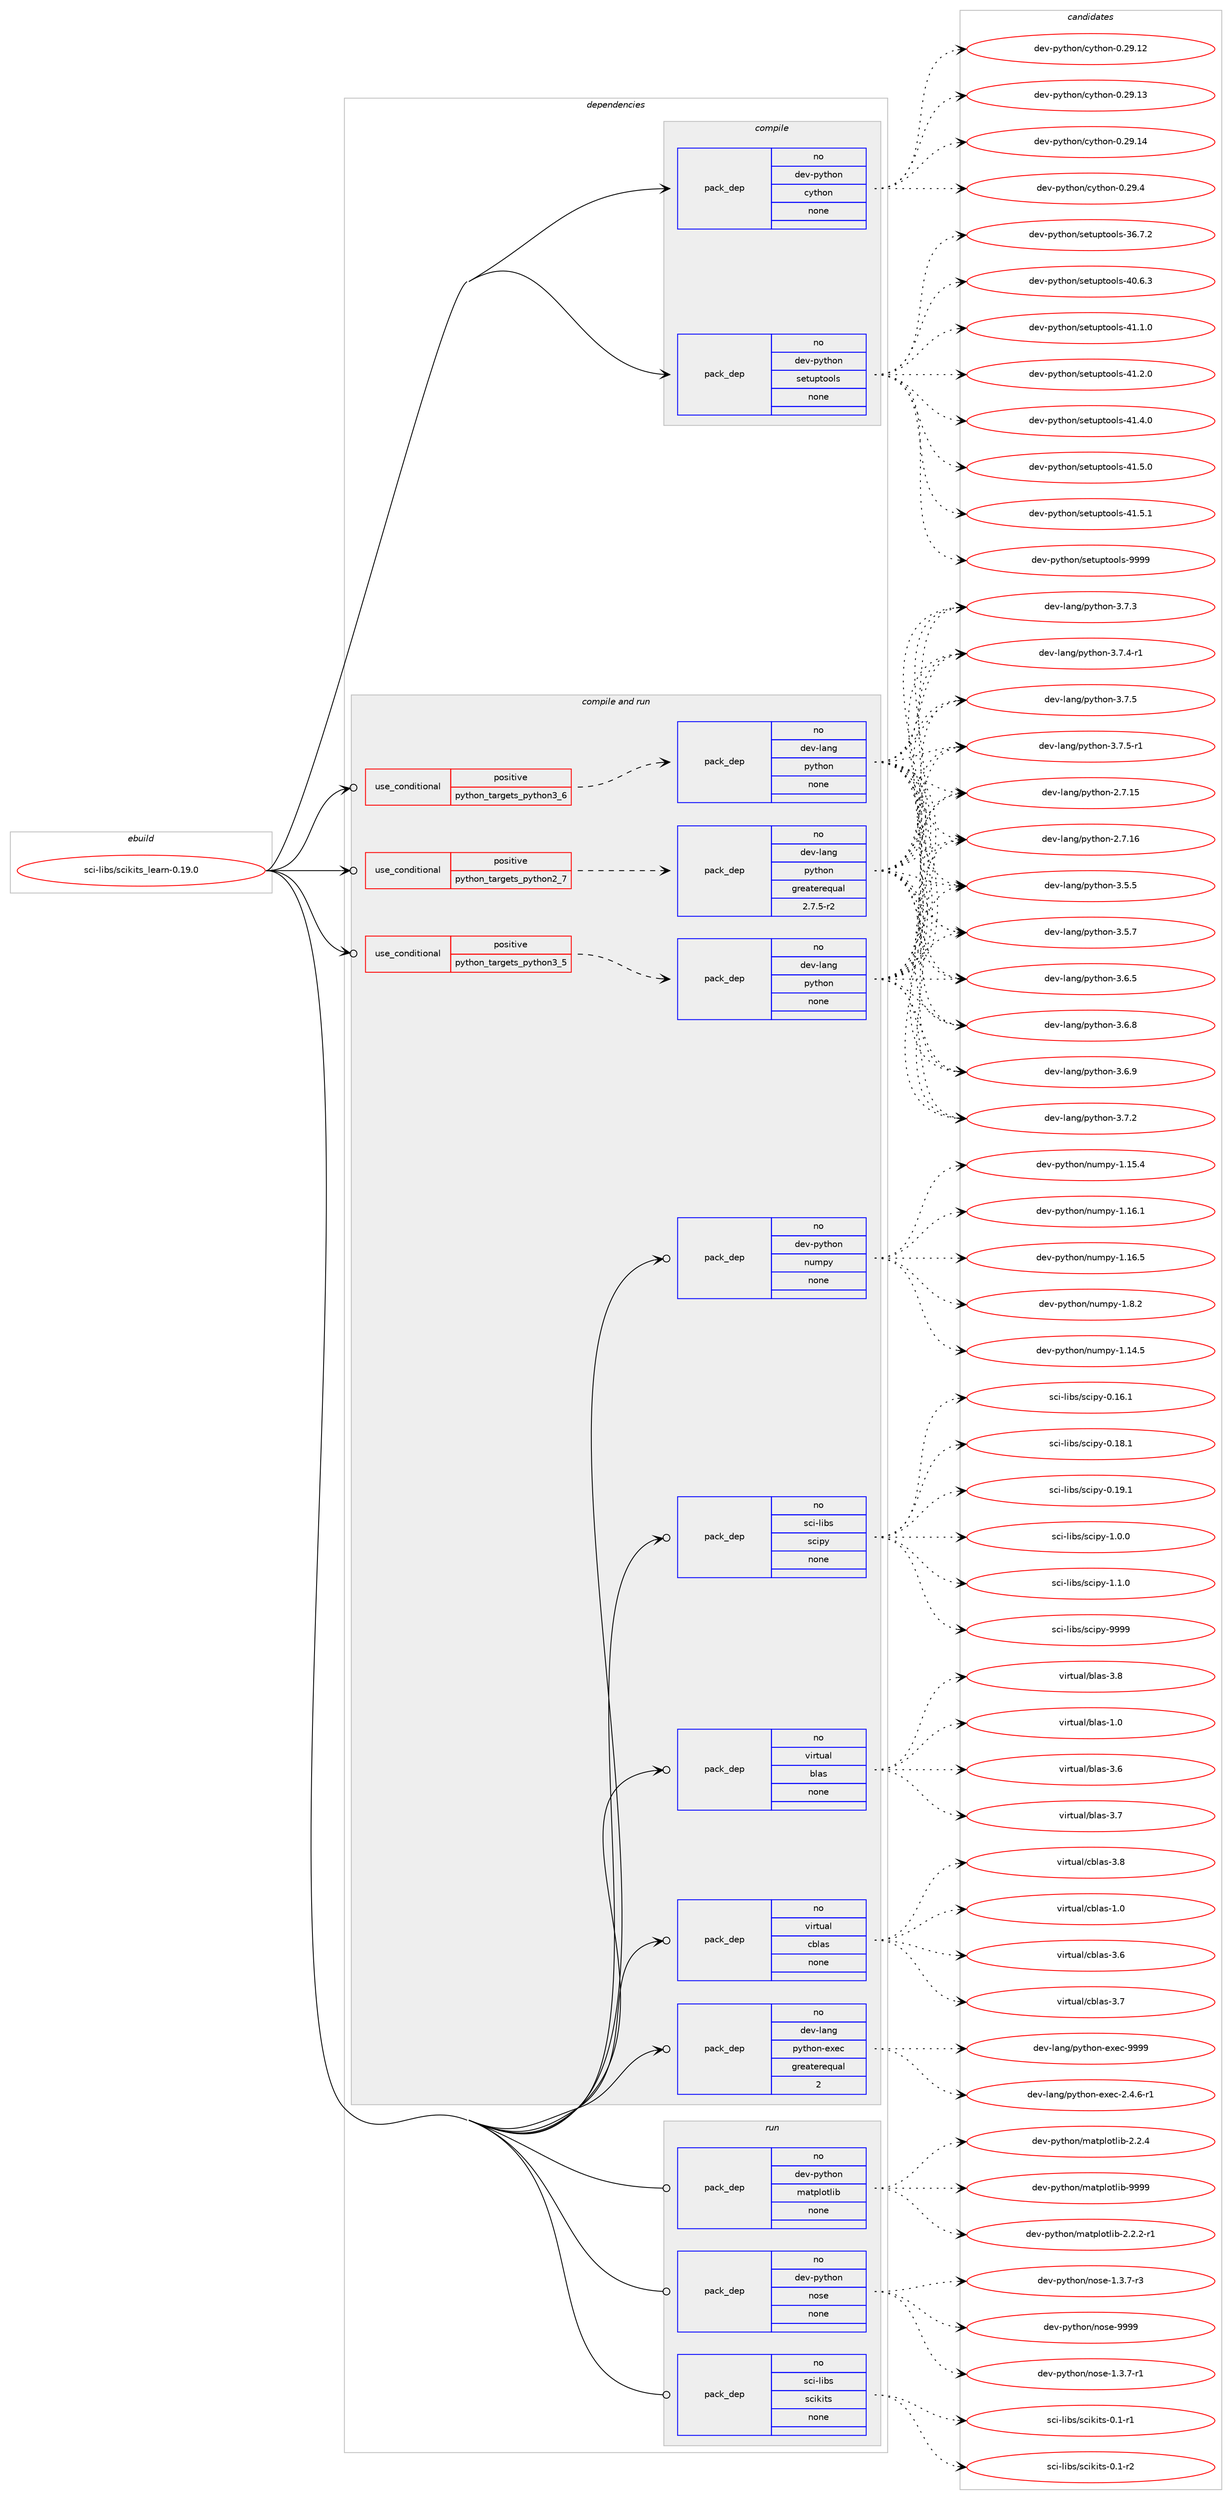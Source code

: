 digraph prolog {

# *************
# Graph options
# *************

newrank=true;
concentrate=true;
compound=true;
graph [rankdir=LR,fontname=Helvetica,fontsize=10,ranksep=1.5];#, ranksep=2.5, nodesep=0.2];
edge  [arrowhead=vee];
node  [fontname=Helvetica,fontsize=10];

# **********
# The ebuild
# **********

subgraph cluster_leftcol {
color=gray;
rank=same;
label=<<i>ebuild</i>>;
id [label="sci-libs/scikits_learn-0.19.0", color=red, width=4, href="../sci-libs/scikits_learn-0.19.0.svg"];
}

# ****************
# The dependencies
# ****************

subgraph cluster_midcol {
color=gray;
label=<<i>dependencies</i>>;
subgraph cluster_compile {
fillcolor="#eeeeee";
style=filled;
label=<<i>compile</i>>;
subgraph pack635631 {
dependency859527 [label=<<TABLE BORDER="0" CELLBORDER="1" CELLSPACING="0" CELLPADDING="4" WIDTH="220"><TR><TD ROWSPAN="6" CELLPADDING="30">pack_dep</TD></TR><TR><TD WIDTH="110">no</TD></TR><TR><TD>dev-python</TD></TR><TR><TD>cython</TD></TR><TR><TD>none</TD></TR><TR><TD></TD></TR></TABLE>>, shape=none, color=blue];
}
id:e -> dependency859527:w [weight=20,style="solid",arrowhead="vee"];
subgraph pack635632 {
dependency859528 [label=<<TABLE BORDER="0" CELLBORDER="1" CELLSPACING="0" CELLPADDING="4" WIDTH="220"><TR><TD ROWSPAN="6" CELLPADDING="30">pack_dep</TD></TR><TR><TD WIDTH="110">no</TD></TR><TR><TD>dev-python</TD></TR><TR><TD>setuptools</TD></TR><TR><TD>none</TD></TR><TR><TD></TD></TR></TABLE>>, shape=none, color=blue];
}
id:e -> dependency859528:w [weight=20,style="solid",arrowhead="vee"];
}
subgraph cluster_compileandrun {
fillcolor="#eeeeee";
style=filled;
label=<<i>compile and run</i>>;
subgraph cond208707 {
dependency859529 [label=<<TABLE BORDER="0" CELLBORDER="1" CELLSPACING="0" CELLPADDING="4"><TR><TD ROWSPAN="3" CELLPADDING="10">use_conditional</TD></TR><TR><TD>positive</TD></TR><TR><TD>python_targets_python2_7</TD></TR></TABLE>>, shape=none, color=red];
subgraph pack635633 {
dependency859530 [label=<<TABLE BORDER="0" CELLBORDER="1" CELLSPACING="0" CELLPADDING="4" WIDTH="220"><TR><TD ROWSPAN="6" CELLPADDING="30">pack_dep</TD></TR><TR><TD WIDTH="110">no</TD></TR><TR><TD>dev-lang</TD></TR><TR><TD>python</TD></TR><TR><TD>greaterequal</TD></TR><TR><TD>2.7.5-r2</TD></TR></TABLE>>, shape=none, color=blue];
}
dependency859529:e -> dependency859530:w [weight=20,style="dashed",arrowhead="vee"];
}
id:e -> dependency859529:w [weight=20,style="solid",arrowhead="odotvee"];
subgraph cond208708 {
dependency859531 [label=<<TABLE BORDER="0" CELLBORDER="1" CELLSPACING="0" CELLPADDING="4"><TR><TD ROWSPAN="3" CELLPADDING="10">use_conditional</TD></TR><TR><TD>positive</TD></TR><TR><TD>python_targets_python3_5</TD></TR></TABLE>>, shape=none, color=red];
subgraph pack635634 {
dependency859532 [label=<<TABLE BORDER="0" CELLBORDER="1" CELLSPACING="0" CELLPADDING="4" WIDTH="220"><TR><TD ROWSPAN="6" CELLPADDING="30">pack_dep</TD></TR><TR><TD WIDTH="110">no</TD></TR><TR><TD>dev-lang</TD></TR><TR><TD>python</TD></TR><TR><TD>none</TD></TR><TR><TD></TD></TR></TABLE>>, shape=none, color=blue];
}
dependency859531:e -> dependency859532:w [weight=20,style="dashed",arrowhead="vee"];
}
id:e -> dependency859531:w [weight=20,style="solid",arrowhead="odotvee"];
subgraph cond208709 {
dependency859533 [label=<<TABLE BORDER="0" CELLBORDER="1" CELLSPACING="0" CELLPADDING="4"><TR><TD ROWSPAN="3" CELLPADDING="10">use_conditional</TD></TR><TR><TD>positive</TD></TR><TR><TD>python_targets_python3_6</TD></TR></TABLE>>, shape=none, color=red];
subgraph pack635635 {
dependency859534 [label=<<TABLE BORDER="0" CELLBORDER="1" CELLSPACING="0" CELLPADDING="4" WIDTH="220"><TR><TD ROWSPAN="6" CELLPADDING="30">pack_dep</TD></TR><TR><TD WIDTH="110">no</TD></TR><TR><TD>dev-lang</TD></TR><TR><TD>python</TD></TR><TR><TD>none</TD></TR><TR><TD></TD></TR></TABLE>>, shape=none, color=blue];
}
dependency859533:e -> dependency859534:w [weight=20,style="dashed",arrowhead="vee"];
}
id:e -> dependency859533:w [weight=20,style="solid",arrowhead="odotvee"];
subgraph pack635636 {
dependency859535 [label=<<TABLE BORDER="0" CELLBORDER="1" CELLSPACING="0" CELLPADDING="4" WIDTH="220"><TR><TD ROWSPAN="6" CELLPADDING="30">pack_dep</TD></TR><TR><TD WIDTH="110">no</TD></TR><TR><TD>dev-lang</TD></TR><TR><TD>python-exec</TD></TR><TR><TD>greaterequal</TD></TR><TR><TD>2</TD></TR></TABLE>>, shape=none, color=blue];
}
id:e -> dependency859535:w [weight=20,style="solid",arrowhead="odotvee"];
subgraph pack635637 {
dependency859536 [label=<<TABLE BORDER="0" CELLBORDER="1" CELLSPACING="0" CELLPADDING="4" WIDTH="220"><TR><TD ROWSPAN="6" CELLPADDING="30">pack_dep</TD></TR><TR><TD WIDTH="110">no</TD></TR><TR><TD>dev-python</TD></TR><TR><TD>numpy</TD></TR><TR><TD>none</TD></TR><TR><TD></TD></TR></TABLE>>, shape=none, color=blue];
}
id:e -> dependency859536:w [weight=20,style="solid",arrowhead="odotvee"];
subgraph pack635638 {
dependency859537 [label=<<TABLE BORDER="0" CELLBORDER="1" CELLSPACING="0" CELLPADDING="4" WIDTH="220"><TR><TD ROWSPAN="6" CELLPADDING="30">pack_dep</TD></TR><TR><TD WIDTH="110">no</TD></TR><TR><TD>sci-libs</TD></TR><TR><TD>scipy</TD></TR><TR><TD>none</TD></TR><TR><TD></TD></TR></TABLE>>, shape=none, color=blue];
}
id:e -> dependency859537:w [weight=20,style="solid",arrowhead="odotvee"];
subgraph pack635639 {
dependency859538 [label=<<TABLE BORDER="0" CELLBORDER="1" CELLSPACING="0" CELLPADDING="4" WIDTH="220"><TR><TD ROWSPAN="6" CELLPADDING="30">pack_dep</TD></TR><TR><TD WIDTH="110">no</TD></TR><TR><TD>virtual</TD></TR><TR><TD>blas</TD></TR><TR><TD>none</TD></TR><TR><TD></TD></TR></TABLE>>, shape=none, color=blue];
}
id:e -> dependency859538:w [weight=20,style="solid",arrowhead="odotvee"];
subgraph pack635640 {
dependency859539 [label=<<TABLE BORDER="0" CELLBORDER="1" CELLSPACING="0" CELLPADDING="4" WIDTH="220"><TR><TD ROWSPAN="6" CELLPADDING="30">pack_dep</TD></TR><TR><TD WIDTH="110">no</TD></TR><TR><TD>virtual</TD></TR><TR><TD>cblas</TD></TR><TR><TD>none</TD></TR><TR><TD></TD></TR></TABLE>>, shape=none, color=blue];
}
id:e -> dependency859539:w [weight=20,style="solid",arrowhead="odotvee"];
}
subgraph cluster_run {
fillcolor="#eeeeee";
style=filled;
label=<<i>run</i>>;
subgraph pack635641 {
dependency859540 [label=<<TABLE BORDER="0" CELLBORDER="1" CELLSPACING="0" CELLPADDING="4" WIDTH="220"><TR><TD ROWSPAN="6" CELLPADDING="30">pack_dep</TD></TR><TR><TD WIDTH="110">no</TD></TR><TR><TD>dev-python</TD></TR><TR><TD>matplotlib</TD></TR><TR><TD>none</TD></TR><TR><TD></TD></TR></TABLE>>, shape=none, color=blue];
}
id:e -> dependency859540:w [weight=20,style="solid",arrowhead="odot"];
subgraph pack635642 {
dependency859541 [label=<<TABLE BORDER="0" CELLBORDER="1" CELLSPACING="0" CELLPADDING="4" WIDTH="220"><TR><TD ROWSPAN="6" CELLPADDING="30">pack_dep</TD></TR><TR><TD WIDTH="110">no</TD></TR><TR><TD>dev-python</TD></TR><TR><TD>nose</TD></TR><TR><TD>none</TD></TR><TR><TD></TD></TR></TABLE>>, shape=none, color=blue];
}
id:e -> dependency859541:w [weight=20,style="solid",arrowhead="odot"];
subgraph pack635643 {
dependency859542 [label=<<TABLE BORDER="0" CELLBORDER="1" CELLSPACING="0" CELLPADDING="4" WIDTH="220"><TR><TD ROWSPAN="6" CELLPADDING="30">pack_dep</TD></TR><TR><TD WIDTH="110">no</TD></TR><TR><TD>sci-libs</TD></TR><TR><TD>scikits</TD></TR><TR><TD>none</TD></TR><TR><TD></TD></TR></TABLE>>, shape=none, color=blue];
}
id:e -> dependency859542:w [weight=20,style="solid",arrowhead="odot"];
}
}

# **************
# The candidates
# **************

subgraph cluster_choices {
rank=same;
color=gray;
label=<<i>candidates</i>>;

subgraph choice635631 {
color=black;
nodesep=1;
choice1001011184511212111610411111047991211161041111104548465057464950 [label="dev-python/cython-0.29.12", color=red, width=4,href="../dev-python/cython-0.29.12.svg"];
choice1001011184511212111610411111047991211161041111104548465057464951 [label="dev-python/cython-0.29.13", color=red, width=4,href="../dev-python/cython-0.29.13.svg"];
choice1001011184511212111610411111047991211161041111104548465057464952 [label="dev-python/cython-0.29.14", color=red, width=4,href="../dev-python/cython-0.29.14.svg"];
choice10010111845112121116104111110479912111610411111045484650574652 [label="dev-python/cython-0.29.4", color=red, width=4,href="../dev-python/cython-0.29.4.svg"];
dependency859527:e -> choice1001011184511212111610411111047991211161041111104548465057464950:w [style=dotted,weight="100"];
dependency859527:e -> choice1001011184511212111610411111047991211161041111104548465057464951:w [style=dotted,weight="100"];
dependency859527:e -> choice1001011184511212111610411111047991211161041111104548465057464952:w [style=dotted,weight="100"];
dependency859527:e -> choice10010111845112121116104111110479912111610411111045484650574652:w [style=dotted,weight="100"];
}
subgraph choice635632 {
color=black;
nodesep=1;
choice100101118451121211161041111104711510111611711211611111110811545515446554650 [label="dev-python/setuptools-36.7.2", color=red, width=4,href="../dev-python/setuptools-36.7.2.svg"];
choice100101118451121211161041111104711510111611711211611111110811545524846544651 [label="dev-python/setuptools-40.6.3", color=red, width=4,href="../dev-python/setuptools-40.6.3.svg"];
choice100101118451121211161041111104711510111611711211611111110811545524946494648 [label="dev-python/setuptools-41.1.0", color=red, width=4,href="../dev-python/setuptools-41.1.0.svg"];
choice100101118451121211161041111104711510111611711211611111110811545524946504648 [label="dev-python/setuptools-41.2.0", color=red, width=4,href="../dev-python/setuptools-41.2.0.svg"];
choice100101118451121211161041111104711510111611711211611111110811545524946524648 [label="dev-python/setuptools-41.4.0", color=red, width=4,href="../dev-python/setuptools-41.4.0.svg"];
choice100101118451121211161041111104711510111611711211611111110811545524946534648 [label="dev-python/setuptools-41.5.0", color=red, width=4,href="../dev-python/setuptools-41.5.0.svg"];
choice100101118451121211161041111104711510111611711211611111110811545524946534649 [label="dev-python/setuptools-41.5.1", color=red, width=4,href="../dev-python/setuptools-41.5.1.svg"];
choice10010111845112121116104111110471151011161171121161111111081154557575757 [label="dev-python/setuptools-9999", color=red, width=4,href="../dev-python/setuptools-9999.svg"];
dependency859528:e -> choice100101118451121211161041111104711510111611711211611111110811545515446554650:w [style=dotted,weight="100"];
dependency859528:e -> choice100101118451121211161041111104711510111611711211611111110811545524846544651:w [style=dotted,weight="100"];
dependency859528:e -> choice100101118451121211161041111104711510111611711211611111110811545524946494648:w [style=dotted,weight="100"];
dependency859528:e -> choice100101118451121211161041111104711510111611711211611111110811545524946504648:w [style=dotted,weight="100"];
dependency859528:e -> choice100101118451121211161041111104711510111611711211611111110811545524946524648:w [style=dotted,weight="100"];
dependency859528:e -> choice100101118451121211161041111104711510111611711211611111110811545524946534648:w [style=dotted,weight="100"];
dependency859528:e -> choice100101118451121211161041111104711510111611711211611111110811545524946534649:w [style=dotted,weight="100"];
dependency859528:e -> choice10010111845112121116104111110471151011161171121161111111081154557575757:w [style=dotted,weight="100"];
}
subgraph choice635633 {
color=black;
nodesep=1;
choice10010111845108971101034711212111610411111045504655464953 [label="dev-lang/python-2.7.15", color=red, width=4,href="../dev-lang/python-2.7.15.svg"];
choice10010111845108971101034711212111610411111045504655464954 [label="dev-lang/python-2.7.16", color=red, width=4,href="../dev-lang/python-2.7.16.svg"];
choice100101118451089711010347112121116104111110455146534653 [label="dev-lang/python-3.5.5", color=red, width=4,href="../dev-lang/python-3.5.5.svg"];
choice100101118451089711010347112121116104111110455146534655 [label="dev-lang/python-3.5.7", color=red, width=4,href="../dev-lang/python-3.5.7.svg"];
choice100101118451089711010347112121116104111110455146544653 [label="dev-lang/python-3.6.5", color=red, width=4,href="../dev-lang/python-3.6.5.svg"];
choice100101118451089711010347112121116104111110455146544656 [label="dev-lang/python-3.6.8", color=red, width=4,href="../dev-lang/python-3.6.8.svg"];
choice100101118451089711010347112121116104111110455146544657 [label="dev-lang/python-3.6.9", color=red, width=4,href="../dev-lang/python-3.6.9.svg"];
choice100101118451089711010347112121116104111110455146554650 [label="dev-lang/python-3.7.2", color=red, width=4,href="../dev-lang/python-3.7.2.svg"];
choice100101118451089711010347112121116104111110455146554651 [label="dev-lang/python-3.7.3", color=red, width=4,href="../dev-lang/python-3.7.3.svg"];
choice1001011184510897110103471121211161041111104551465546524511449 [label="dev-lang/python-3.7.4-r1", color=red, width=4,href="../dev-lang/python-3.7.4-r1.svg"];
choice100101118451089711010347112121116104111110455146554653 [label="dev-lang/python-3.7.5", color=red, width=4,href="../dev-lang/python-3.7.5.svg"];
choice1001011184510897110103471121211161041111104551465546534511449 [label="dev-lang/python-3.7.5-r1", color=red, width=4,href="../dev-lang/python-3.7.5-r1.svg"];
dependency859530:e -> choice10010111845108971101034711212111610411111045504655464953:w [style=dotted,weight="100"];
dependency859530:e -> choice10010111845108971101034711212111610411111045504655464954:w [style=dotted,weight="100"];
dependency859530:e -> choice100101118451089711010347112121116104111110455146534653:w [style=dotted,weight="100"];
dependency859530:e -> choice100101118451089711010347112121116104111110455146534655:w [style=dotted,weight="100"];
dependency859530:e -> choice100101118451089711010347112121116104111110455146544653:w [style=dotted,weight="100"];
dependency859530:e -> choice100101118451089711010347112121116104111110455146544656:w [style=dotted,weight="100"];
dependency859530:e -> choice100101118451089711010347112121116104111110455146544657:w [style=dotted,weight="100"];
dependency859530:e -> choice100101118451089711010347112121116104111110455146554650:w [style=dotted,weight="100"];
dependency859530:e -> choice100101118451089711010347112121116104111110455146554651:w [style=dotted,weight="100"];
dependency859530:e -> choice1001011184510897110103471121211161041111104551465546524511449:w [style=dotted,weight="100"];
dependency859530:e -> choice100101118451089711010347112121116104111110455146554653:w [style=dotted,weight="100"];
dependency859530:e -> choice1001011184510897110103471121211161041111104551465546534511449:w [style=dotted,weight="100"];
}
subgraph choice635634 {
color=black;
nodesep=1;
choice10010111845108971101034711212111610411111045504655464953 [label="dev-lang/python-2.7.15", color=red, width=4,href="../dev-lang/python-2.7.15.svg"];
choice10010111845108971101034711212111610411111045504655464954 [label="dev-lang/python-2.7.16", color=red, width=4,href="../dev-lang/python-2.7.16.svg"];
choice100101118451089711010347112121116104111110455146534653 [label="dev-lang/python-3.5.5", color=red, width=4,href="../dev-lang/python-3.5.5.svg"];
choice100101118451089711010347112121116104111110455146534655 [label="dev-lang/python-3.5.7", color=red, width=4,href="../dev-lang/python-3.5.7.svg"];
choice100101118451089711010347112121116104111110455146544653 [label="dev-lang/python-3.6.5", color=red, width=4,href="../dev-lang/python-3.6.5.svg"];
choice100101118451089711010347112121116104111110455146544656 [label="dev-lang/python-3.6.8", color=red, width=4,href="../dev-lang/python-3.6.8.svg"];
choice100101118451089711010347112121116104111110455146544657 [label="dev-lang/python-3.6.9", color=red, width=4,href="../dev-lang/python-3.6.9.svg"];
choice100101118451089711010347112121116104111110455146554650 [label="dev-lang/python-3.7.2", color=red, width=4,href="../dev-lang/python-3.7.2.svg"];
choice100101118451089711010347112121116104111110455146554651 [label="dev-lang/python-3.7.3", color=red, width=4,href="../dev-lang/python-3.7.3.svg"];
choice1001011184510897110103471121211161041111104551465546524511449 [label="dev-lang/python-3.7.4-r1", color=red, width=4,href="../dev-lang/python-3.7.4-r1.svg"];
choice100101118451089711010347112121116104111110455146554653 [label="dev-lang/python-3.7.5", color=red, width=4,href="../dev-lang/python-3.7.5.svg"];
choice1001011184510897110103471121211161041111104551465546534511449 [label="dev-lang/python-3.7.5-r1", color=red, width=4,href="../dev-lang/python-3.7.5-r1.svg"];
dependency859532:e -> choice10010111845108971101034711212111610411111045504655464953:w [style=dotted,weight="100"];
dependency859532:e -> choice10010111845108971101034711212111610411111045504655464954:w [style=dotted,weight="100"];
dependency859532:e -> choice100101118451089711010347112121116104111110455146534653:w [style=dotted,weight="100"];
dependency859532:e -> choice100101118451089711010347112121116104111110455146534655:w [style=dotted,weight="100"];
dependency859532:e -> choice100101118451089711010347112121116104111110455146544653:w [style=dotted,weight="100"];
dependency859532:e -> choice100101118451089711010347112121116104111110455146544656:w [style=dotted,weight="100"];
dependency859532:e -> choice100101118451089711010347112121116104111110455146544657:w [style=dotted,weight="100"];
dependency859532:e -> choice100101118451089711010347112121116104111110455146554650:w [style=dotted,weight="100"];
dependency859532:e -> choice100101118451089711010347112121116104111110455146554651:w [style=dotted,weight="100"];
dependency859532:e -> choice1001011184510897110103471121211161041111104551465546524511449:w [style=dotted,weight="100"];
dependency859532:e -> choice100101118451089711010347112121116104111110455146554653:w [style=dotted,weight="100"];
dependency859532:e -> choice1001011184510897110103471121211161041111104551465546534511449:w [style=dotted,weight="100"];
}
subgraph choice635635 {
color=black;
nodesep=1;
choice10010111845108971101034711212111610411111045504655464953 [label="dev-lang/python-2.7.15", color=red, width=4,href="../dev-lang/python-2.7.15.svg"];
choice10010111845108971101034711212111610411111045504655464954 [label="dev-lang/python-2.7.16", color=red, width=4,href="../dev-lang/python-2.7.16.svg"];
choice100101118451089711010347112121116104111110455146534653 [label="dev-lang/python-3.5.5", color=red, width=4,href="../dev-lang/python-3.5.5.svg"];
choice100101118451089711010347112121116104111110455146534655 [label="dev-lang/python-3.5.7", color=red, width=4,href="../dev-lang/python-3.5.7.svg"];
choice100101118451089711010347112121116104111110455146544653 [label="dev-lang/python-3.6.5", color=red, width=4,href="../dev-lang/python-3.6.5.svg"];
choice100101118451089711010347112121116104111110455146544656 [label="dev-lang/python-3.6.8", color=red, width=4,href="../dev-lang/python-3.6.8.svg"];
choice100101118451089711010347112121116104111110455146544657 [label="dev-lang/python-3.6.9", color=red, width=4,href="../dev-lang/python-3.6.9.svg"];
choice100101118451089711010347112121116104111110455146554650 [label="dev-lang/python-3.7.2", color=red, width=4,href="../dev-lang/python-3.7.2.svg"];
choice100101118451089711010347112121116104111110455146554651 [label="dev-lang/python-3.7.3", color=red, width=4,href="../dev-lang/python-3.7.3.svg"];
choice1001011184510897110103471121211161041111104551465546524511449 [label="dev-lang/python-3.7.4-r1", color=red, width=4,href="../dev-lang/python-3.7.4-r1.svg"];
choice100101118451089711010347112121116104111110455146554653 [label="dev-lang/python-3.7.5", color=red, width=4,href="../dev-lang/python-3.7.5.svg"];
choice1001011184510897110103471121211161041111104551465546534511449 [label="dev-lang/python-3.7.5-r1", color=red, width=4,href="../dev-lang/python-3.7.5-r1.svg"];
dependency859534:e -> choice10010111845108971101034711212111610411111045504655464953:w [style=dotted,weight="100"];
dependency859534:e -> choice10010111845108971101034711212111610411111045504655464954:w [style=dotted,weight="100"];
dependency859534:e -> choice100101118451089711010347112121116104111110455146534653:w [style=dotted,weight="100"];
dependency859534:e -> choice100101118451089711010347112121116104111110455146534655:w [style=dotted,weight="100"];
dependency859534:e -> choice100101118451089711010347112121116104111110455146544653:w [style=dotted,weight="100"];
dependency859534:e -> choice100101118451089711010347112121116104111110455146544656:w [style=dotted,weight="100"];
dependency859534:e -> choice100101118451089711010347112121116104111110455146544657:w [style=dotted,weight="100"];
dependency859534:e -> choice100101118451089711010347112121116104111110455146554650:w [style=dotted,weight="100"];
dependency859534:e -> choice100101118451089711010347112121116104111110455146554651:w [style=dotted,weight="100"];
dependency859534:e -> choice1001011184510897110103471121211161041111104551465546524511449:w [style=dotted,weight="100"];
dependency859534:e -> choice100101118451089711010347112121116104111110455146554653:w [style=dotted,weight="100"];
dependency859534:e -> choice1001011184510897110103471121211161041111104551465546534511449:w [style=dotted,weight="100"];
}
subgraph choice635636 {
color=black;
nodesep=1;
choice10010111845108971101034711212111610411111045101120101994550465246544511449 [label="dev-lang/python-exec-2.4.6-r1", color=red, width=4,href="../dev-lang/python-exec-2.4.6-r1.svg"];
choice10010111845108971101034711212111610411111045101120101994557575757 [label="dev-lang/python-exec-9999", color=red, width=4,href="../dev-lang/python-exec-9999.svg"];
dependency859535:e -> choice10010111845108971101034711212111610411111045101120101994550465246544511449:w [style=dotted,weight="100"];
dependency859535:e -> choice10010111845108971101034711212111610411111045101120101994557575757:w [style=dotted,weight="100"];
}
subgraph choice635637 {
color=black;
nodesep=1;
choice100101118451121211161041111104711011710911212145494649524653 [label="dev-python/numpy-1.14.5", color=red, width=4,href="../dev-python/numpy-1.14.5.svg"];
choice100101118451121211161041111104711011710911212145494649534652 [label="dev-python/numpy-1.15.4", color=red, width=4,href="../dev-python/numpy-1.15.4.svg"];
choice100101118451121211161041111104711011710911212145494649544649 [label="dev-python/numpy-1.16.1", color=red, width=4,href="../dev-python/numpy-1.16.1.svg"];
choice100101118451121211161041111104711011710911212145494649544653 [label="dev-python/numpy-1.16.5", color=red, width=4,href="../dev-python/numpy-1.16.5.svg"];
choice1001011184511212111610411111047110117109112121454946564650 [label="dev-python/numpy-1.8.2", color=red, width=4,href="../dev-python/numpy-1.8.2.svg"];
dependency859536:e -> choice100101118451121211161041111104711011710911212145494649524653:w [style=dotted,weight="100"];
dependency859536:e -> choice100101118451121211161041111104711011710911212145494649534652:w [style=dotted,weight="100"];
dependency859536:e -> choice100101118451121211161041111104711011710911212145494649544649:w [style=dotted,weight="100"];
dependency859536:e -> choice100101118451121211161041111104711011710911212145494649544653:w [style=dotted,weight="100"];
dependency859536:e -> choice1001011184511212111610411111047110117109112121454946564650:w [style=dotted,weight="100"];
}
subgraph choice635638 {
color=black;
nodesep=1;
choice115991054510810598115471159910511212145484649544649 [label="sci-libs/scipy-0.16.1", color=red, width=4,href="../sci-libs/scipy-0.16.1.svg"];
choice115991054510810598115471159910511212145484649564649 [label="sci-libs/scipy-0.18.1", color=red, width=4,href="../sci-libs/scipy-0.18.1.svg"];
choice115991054510810598115471159910511212145484649574649 [label="sci-libs/scipy-0.19.1", color=red, width=4,href="../sci-libs/scipy-0.19.1.svg"];
choice1159910545108105981154711599105112121454946484648 [label="sci-libs/scipy-1.0.0", color=red, width=4,href="../sci-libs/scipy-1.0.0.svg"];
choice1159910545108105981154711599105112121454946494648 [label="sci-libs/scipy-1.1.0", color=red, width=4,href="../sci-libs/scipy-1.1.0.svg"];
choice11599105451081059811547115991051121214557575757 [label="sci-libs/scipy-9999", color=red, width=4,href="../sci-libs/scipy-9999.svg"];
dependency859537:e -> choice115991054510810598115471159910511212145484649544649:w [style=dotted,weight="100"];
dependency859537:e -> choice115991054510810598115471159910511212145484649564649:w [style=dotted,weight="100"];
dependency859537:e -> choice115991054510810598115471159910511212145484649574649:w [style=dotted,weight="100"];
dependency859537:e -> choice1159910545108105981154711599105112121454946484648:w [style=dotted,weight="100"];
dependency859537:e -> choice1159910545108105981154711599105112121454946494648:w [style=dotted,weight="100"];
dependency859537:e -> choice11599105451081059811547115991051121214557575757:w [style=dotted,weight="100"];
}
subgraph choice635639 {
color=black;
nodesep=1;
choice1181051141161179710847981089711545494648 [label="virtual/blas-1.0", color=red, width=4,href="../virtual/blas-1.0.svg"];
choice1181051141161179710847981089711545514654 [label="virtual/blas-3.6", color=red, width=4,href="../virtual/blas-3.6.svg"];
choice1181051141161179710847981089711545514655 [label="virtual/blas-3.7", color=red, width=4,href="../virtual/blas-3.7.svg"];
choice1181051141161179710847981089711545514656 [label="virtual/blas-3.8", color=red, width=4,href="../virtual/blas-3.8.svg"];
dependency859538:e -> choice1181051141161179710847981089711545494648:w [style=dotted,weight="100"];
dependency859538:e -> choice1181051141161179710847981089711545514654:w [style=dotted,weight="100"];
dependency859538:e -> choice1181051141161179710847981089711545514655:w [style=dotted,weight="100"];
dependency859538:e -> choice1181051141161179710847981089711545514656:w [style=dotted,weight="100"];
}
subgraph choice635640 {
color=black;
nodesep=1;
choice118105114116117971084799981089711545494648 [label="virtual/cblas-1.0", color=red, width=4,href="../virtual/cblas-1.0.svg"];
choice118105114116117971084799981089711545514654 [label="virtual/cblas-3.6", color=red, width=4,href="../virtual/cblas-3.6.svg"];
choice118105114116117971084799981089711545514655 [label="virtual/cblas-3.7", color=red, width=4,href="../virtual/cblas-3.7.svg"];
choice118105114116117971084799981089711545514656 [label="virtual/cblas-3.8", color=red, width=4,href="../virtual/cblas-3.8.svg"];
dependency859539:e -> choice118105114116117971084799981089711545494648:w [style=dotted,weight="100"];
dependency859539:e -> choice118105114116117971084799981089711545514654:w [style=dotted,weight="100"];
dependency859539:e -> choice118105114116117971084799981089711545514655:w [style=dotted,weight="100"];
dependency859539:e -> choice118105114116117971084799981089711545514656:w [style=dotted,weight="100"];
}
subgraph choice635641 {
color=black;
nodesep=1;
choice100101118451121211161041111104710997116112108111116108105984550465046504511449 [label="dev-python/matplotlib-2.2.2-r1", color=red, width=4,href="../dev-python/matplotlib-2.2.2-r1.svg"];
choice10010111845112121116104111110471099711611210811111610810598455046504652 [label="dev-python/matplotlib-2.2.4", color=red, width=4,href="../dev-python/matplotlib-2.2.4.svg"];
choice100101118451121211161041111104710997116112108111116108105984557575757 [label="dev-python/matplotlib-9999", color=red, width=4,href="../dev-python/matplotlib-9999.svg"];
dependency859540:e -> choice100101118451121211161041111104710997116112108111116108105984550465046504511449:w [style=dotted,weight="100"];
dependency859540:e -> choice10010111845112121116104111110471099711611210811111610810598455046504652:w [style=dotted,weight="100"];
dependency859540:e -> choice100101118451121211161041111104710997116112108111116108105984557575757:w [style=dotted,weight="100"];
}
subgraph choice635642 {
color=black;
nodesep=1;
choice10010111845112121116104111110471101111151014549465146554511449 [label="dev-python/nose-1.3.7-r1", color=red, width=4,href="../dev-python/nose-1.3.7-r1.svg"];
choice10010111845112121116104111110471101111151014549465146554511451 [label="dev-python/nose-1.3.7-r3", color=red, width=4,href="../dev-python/nose-1.3.7-r3.svg"];
choice10010111845112121116104111110471101111151014557575757 [label="dev-python/nose-9999", color=red, width=4,href="../dev-python/nose-9999.svg"];
dependency859541:e -> choice10010111845112121116104111110471101111151014549465146554511449:w [style=dotted,weight="100"];
dependency859541:e -> choice10010111845112121116104111110471101111151014549465146554511451:w [style=dotted,weight="100"];
dependency859541:e -> choice10010111845112121116104111110471101111151014557575757:w [style=dotted,weight="100"];
}
subgraph choice635643 {
color=black;
nodesep=1;
choice1159910545108105981154711599105107105116115454846494511449 [label="sci-libs/scikits-0.1-r1", color=red, width=4,href="../sci-libs/scikits-0.1-r1.svg"];
choice1159910545108105981154711599105107105116115454846494511450 [label="sci-libs/scikits-0.1-r2", color=red, width=4,href="../sci-libs/scikits-0.1-r2.svg"];
dependency859542:e -> choice1159910545108105981154711599105107105116115454846494511449:w [style=dotted,weight="100"];
dependency859542:e -> choice1159910545108105981154711599105107105116115454846494511450:w [style=dotted,weight="100"];
}
}

}
